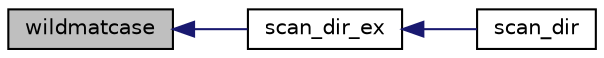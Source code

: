 digraph G
{
  edge [fontname="Helvetica",fontsize="10",labelfontname="Helvetica",labelfontsize="10"];
  node [fontname="Helvetica",fontsize="10",shape=record];
  rankdir=LR;
  Node1 [label="wildmatcase",height=0.2,width=0.4,color="black", fillcolor="grey75", style="filled" fontcolor="black"];
  Node1 -> Node2 [dir=back,color="midnightblue",fontsize="10",style="solid",fontname="Helvetica"];
  Node2 [label="scan_dir_ex",height=0.2,width=0.4,color="black", fillcolor="white", style="filled",URL="$n__str_8c.html#a3257ab0fdf5a36d0dfca480a161d9fbf",tooltip="Scan a list of directory and return a list of char *file."];
  Node2 -> Node3 [dir=back,color="midnightblue",fontsize="10",style="solid",fontname="Helvetica"];
  Node3 [label="scan_dir",height=0.2,width=0.4,color="black", fillcolor="white", style="filled",URL="$n__str_8c.html#aa3becc1e523b47d5d53bbbf6b1603520",tooltip="Scan a list of directory and return a list of char *file."];
}
